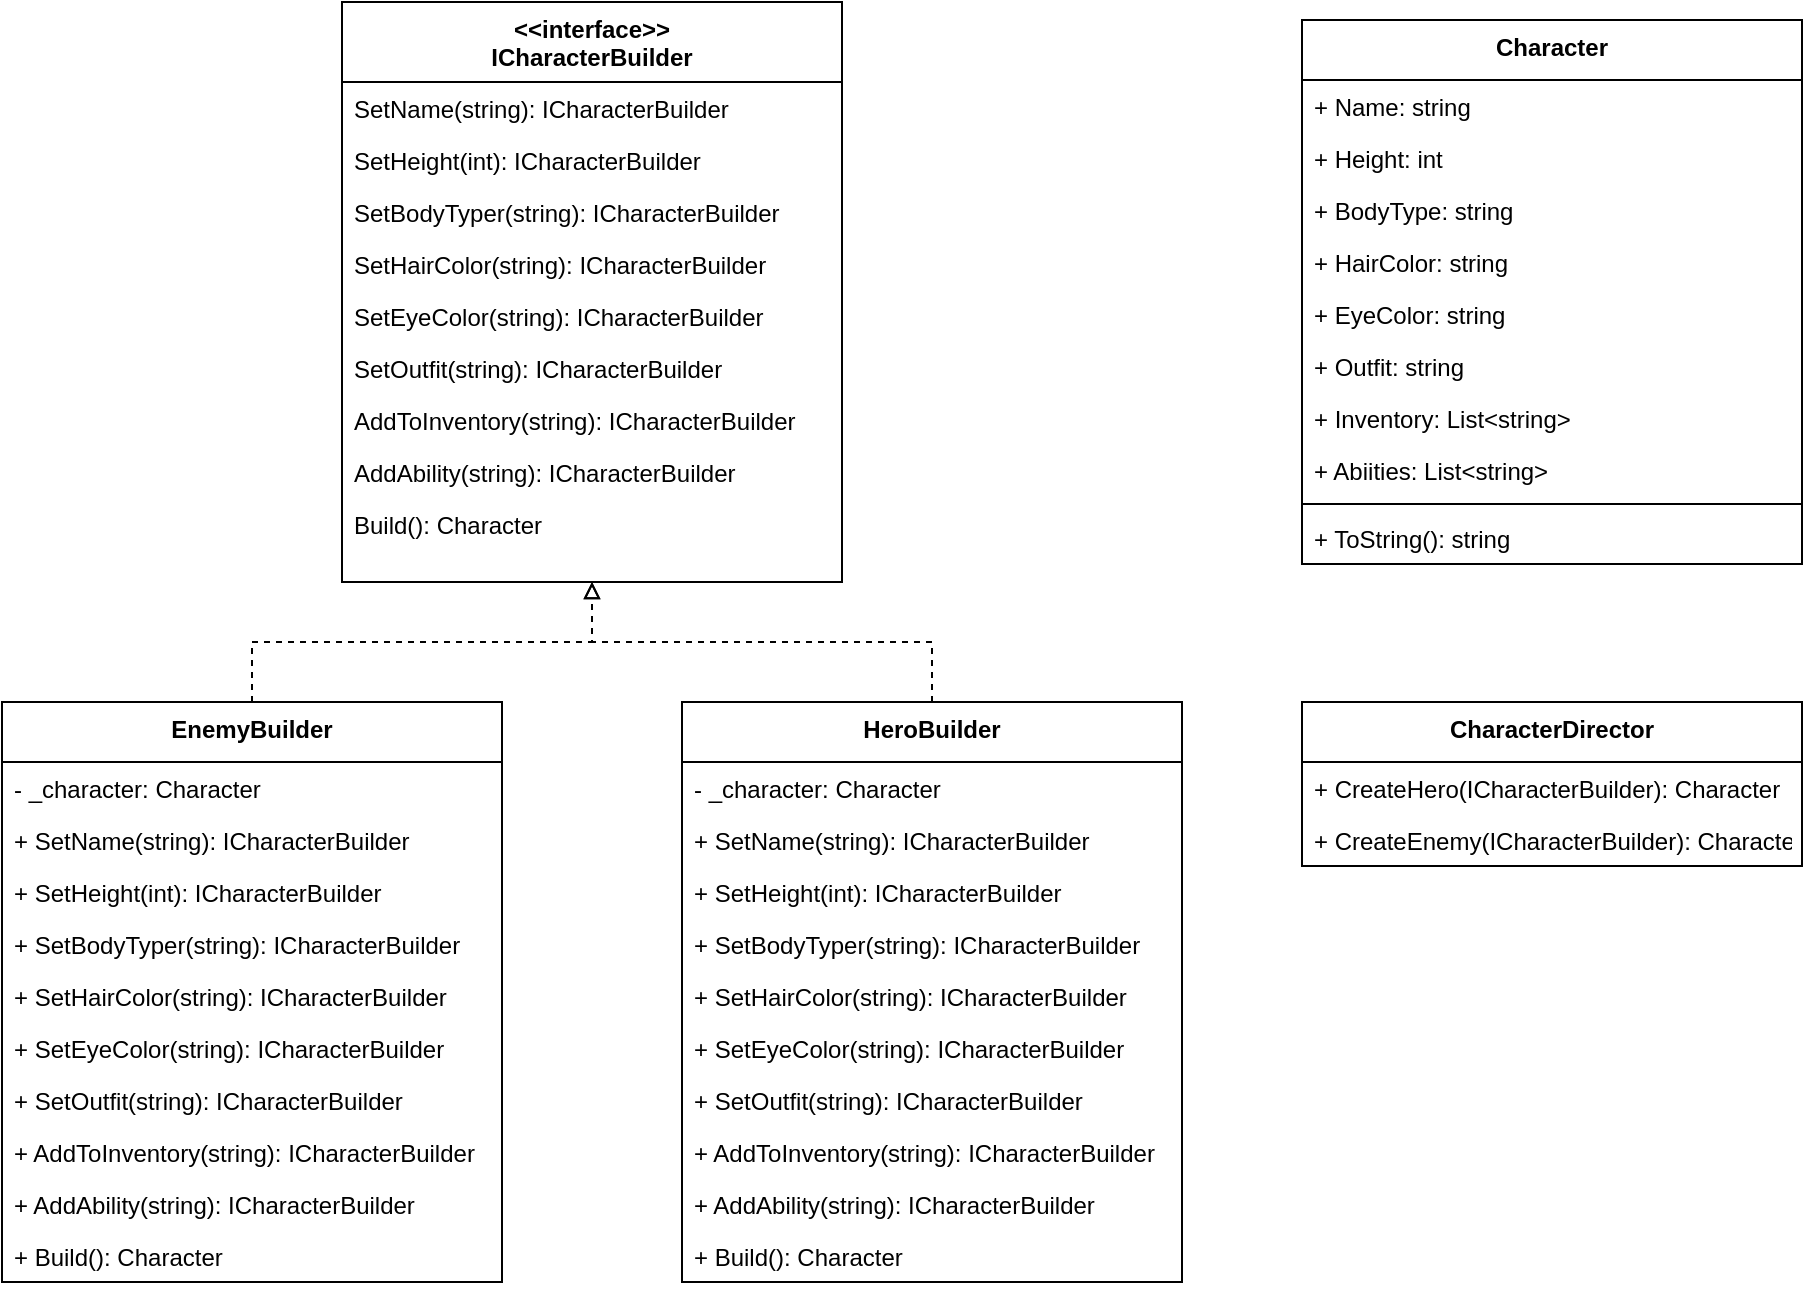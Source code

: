 <mxfile version="21.8.2" type="device">
  <diagram id="C5RBs43oDa-KdzZeNtuy" name="Page-1">
    <mxGraphModel dx="1382" dy="807" grid="1" gridSize="10" guides="1" tooltips="1" connect="1" arrows="1" fold="1" page="1" pageScale="1" pageWidth="1169" pageHeight="827" math="0" shadow="0">
      <root>
        <mxCell id="WIyWlLk6GJQsqaUBKTNV-0" />
        <mxCell id="WIyWlLk6GJQsqaUBKTNV-1" parent="WIyWlLk6GJQsqaUBKTNV-0" />
        <mxCell id="uCX6FpiUjtUnWDJhG4wa-60" value="&lt;&lt;interface&gt;&gt;&#xa;ICharacterBuilder" style="swimlane;fontStyle=1;align=center;verticalAlign=top;childLayout=stackLayout;horizontal=1;startSize=40;horizontalStack=0;resizeParent=1;resizeLast=0;collapsible=1;marginBottom=0;rounded=0;shadow=0;strokeWidth=1;" parent="WIyWlLk6GJQsqaUBKTNV-1" vertex="1">
          <mxGeometry x="230" y="10" width="250" height="290" as="geometry">
            <mxRectangle x="360" y="50" width="160" height="26" as="alternateBounds" />
          </mxGeometry>
        </mxCell>
        <mxCell id="Wbg-jjn7agbM3A0gnPCk-28" value="SetName(string): ICharacterBuilder" style="text;align=left;verticalAlign=top;spacingLeft=4;spacingRight=4;overflow=hidden;rotatable=0;points=[[0,0.5],[1,0.5]];portConstraint=eastwest;" parent="uCX6FpiUjtUnWDJhG4wa-60" vertex="1">
          <mxGeometry y="40" width="250" height="26" as="geometry" />
        </mxCell>
        <mxCell id="q9kXlA7exsx7Ltz34kK7-0" value="SetHeight(int): ICharacterBuilder" style="text;align=left;verticalAlign=top;spacingLeft=4;spacingRight=4;overflow=hidden;rotatable=0;points=[[0,0.5],[1,0.5]];portConstraint=eastwest;" vertex="1" parent="uCX6FpiUjtUnWDJhG4wa-60">
          <mxGeometry y="66" width="250" height="26" as="geometry" />
        </mxCell>
        <mxCell id="q9kXlA7exsx7Ltz34kK7-1" value="SetBodyTyper(string): ICharacterBuilder" style="text;align=left;verticalAlign=top;spacingLeft=4;spacingRight=4;overflow=hidden;rotatable=0;points=[[0,0.5],[1,0.5]];portConstraint=eastwest;" vertex="1" parent="uCX6FpiUjtUnWDJhG4wa-60">
          <mxGeometry y="92" width="250" height="26" as="geometry" />
        </mxCell>
        <mxCell id="q9kXlA7exsx7Ltz34kK7-2" value="SetHairColor(string): ICharacterBuilder" style="text;align=left;verticalAlign=top;spacingLeft=4;spacingRight=4;overflow=hidden;rotatable=0;points=[[0,0.5],[1,0.5]];portConstraint=eastwest;" vertex="1" parent="uCX6FpiUjtUnWDJhG4wa-60">
          <mxGeometry y="118" width="250" height="26" as="geometry" />
        </mxCell>
        <mxCell id="q9kXlA7exsx7Ltz34kK7-3" value="SetEyeColor(string): ICharacterBuilder" style="text;align=left;verticalAlign=top;spacingLeft=4;spacingRight=4;overflow=hidden;rotatable=0;points=[[0,0.5],[1,0.5]];portConstraint=eastwest;" vertex="1" parent="uCX6FpiUjtUnWDJhG4wa-60">
          <mxGeometry y="144" width="250" height="26" as="geometry" />
        </mxCell>
        <mxCell id="q9kXlA7exsx7Ltz34kK7-4" value="SetOutfit(string): ICharacterBuilder" style="text;align=left;verticalAlign=top;spacingLeft=4;spacingRight=4;overflow=hidden;rotatable=0;points=[[0,0.5],[1,0.5]];portConstraint=eastwest;" vertex="1" parent="uCX6FpiUjtUnWDJhG4wa-60">
          <mxGeometry y="170" width="250" height="26" as="geometry" />
        </mxCell>
        <mxCell id="q9kXlA7exsx7Ltz34kK7-5" value="AddToInventory(string): ICharacterBuilder" style="text;align=left;verticalAlign=top;spacingLeft=4;spacingRight=4;overflow=hidden;rotatable=0;points=[[0,0.5],[1,0.5]];portConstraint=eastwest;" vertex="1" parent="uCX6FpiUjtUnWDJhG4wa-60">
          <mxGeometry y="196" width="250" height="26" as="geometry" />
        </mxCell>
        <mxCell id="q9kXlA7exsx7Ltz34kK7-6" value="AddAbility(string): ICharacterBuilder" style="text;align=left;verticalAlign=top;spacingLeft=4;spacingRight=4;overflow=hidden;rotatable=0;points=[[0,0.5],[1,0.5]];portConstraint=eastwest;" vertex="1" parent="uCX6FpiUjtUnWDJhG4wa-60">
          <mxGeometry y="222" width="250" height="26" as="geometry" />
        </mxCell>
        <mxCell id="q9kXlA7exsx7Ltz34kK7-7" value="Build(): Character" style="text;align=left;verticalAlign=top;spacingLeft=4;spacingRight=4;overflow=hidden;rotatable=0;points=[[0,0.5],[1,0.5]];portConstraint=eastwest;" vertex="1" parent="uCX6FpiUjtUnWDJhG4wa-60">
          <mxGeometry y="248" width="250" height="26" as="geometry" />
        </mxCell>
        <mxCell id="q9kXlA7exsx7Ltz34kK7-41" style="edgeStyle=orthogonalEdgeStyle;rounded=0;orthogonalLoop=1;jettySize=auto;html=1;entryX=0.5;entryY=1;entryDx=0;entryDy=0;dashed=1;endArrow=block;endFill=0;" edge="1" parent="WIyWlLk6GJQsqaUBKTNV-1" source="q9kXlA7exsx7Ltz34kK7-18" target="uCX6FpiUjtUnWDJhG4wa-60">
          <mxGeometry relative="1" as="geometry" />
        </mxCell>
        <mxCell id="q9kXlA7exsx7Ltz34kK7-18" value="EnemyBuilder" style="swimlane;fontStyle=1;align=center;verticalAlign=top;childLayout=stackLayout;horizontal=1;startSize=30;horizontalStack=0;resizeParent=1;resizeLast=0;collapsible=1;marginBottom=0;rounded=0;shadow=0;strokeWidth=1;" vertex="1" parent="WIyWlLk6GJQsqaUBKTNV-1">
          <mxGeometry x="60" y="360" width="250" height="290" as="geometry">
            <mxRectangle x="360" y="50" width="160" height="26" as="alternateBounds" />
          </mxGeometry>
        </mxCell>
        <mxCell id="q9kXlA7exsx7Ltz34kK7-28" value="- _character: Character" style="text;align=left;verticalAlign=top;spacingLeft=4;spacingRight=4;overflow=hidden;rotatable=0;points=[[0,0.5],[1,0.5]];portConstraint=eastwest;" vertex="1" parent="q9kXlA7exsx7Ltz34kK7-18">
          <mxGeometry y="30" width="250" height="26" as="geometry" />
        </mxCell>
        <mxCell id="q9kXlA7exsx7Ltz34kK7-19" value="+ SetName(string): ICharacterBuilder" style="text;align=left;verticalAlign=top;spacingLeft=4;spacingRight=4;overflow=hidden;rotatable=0;points=[[0,0.5],[1,0.5]];portConstraint=eastwest;" vertex="1" parent="q9kXlA7exsx7Ltz34kK7-18">
          <mxGeometry y="56" width="250" height="26" as="geometry" />
        </mxCell>
        <mxCell id="q9kXlA7exsx7Ltz34kK7-20" value="+ SetHeight(int): ICharacterBuilder" style="text;align=left;verticalAlign=top;spacingLeft=4;spacingRight=4;overflow=hidden;rotatable=0;points=[[0,0.5],[1,0.5]];portConstraint=eastwest;" vertex="1" parent="q9kXlA7exsx7Ltz34kK7-18">
          <mxGeometry y="82" width="250" height="26" as="geometry" />
        </mxCell>
        <mxCell id="q9kXlA7exsx7Ltz34kK7-21" value="+ SetBodyTyper(string): ICharacterBuilder" style="text;align=left;verticalAlign=top;spacingLeft=4;spacingRight=4;overflow=hidden;rotatable=0;points=[[0,0.5],[1,0.5]];portConstraint=eastwest;" vertex="1" parent="q9kXlA7exsx7Ltz34kK7-18">
          <mxGeometry y="108" width="250" height="26" as="geometry" />
        </mxCell>
        <mxCell id="q9kXlA7exsx7Ltz34kK7-22" value="+ SetHairColor(string): ICharacterBuilder" style="text;align=left;verticalAlign=top;spacingLeft=4;spacingRight=4;overflow=hidden;rotatable=0;points=[[0,0.5],[1,0.5]];portConstraint=eastwest;" vertex="1" parent="q9kXlA7exsx7Ltz34kK7-18">
          <mxGeometry y="134" width="250" height="26" as="geometry" />
        </mxCell>
        <mxCell id="q9kXlA7exsx7Ltz34kK7-23" value="+ SetEyeColor(string): ICharacterBuilder" style="text;align=left;verticalAlign=top;spacingLeft=4;spacingRight=4;overflow=hidden;rotatable=0;points=[[0,0.5],[1,0.5]];portConstraint=eastwest;" vertex="1" parent="q9kXlA7exsx7Ltz34kK7-18">
          <mxGeometry y="160" width="250" height="26" as="geometry" />
        </mxCell>
        <mxCell id="q9kXlA7exsx7Ltz34kK7-24" value="+ SetOutfit(string): ICharacterBuilder" style="text;align=left;verticalAlign=top;spacingLeft=4;spacingRight=4;overflow=hidden;rotatable=0;points=[[0,0.5],[1,0.5]];portConstraint=eastwest;" vertex="1" parent="q9kXlA7exsx7Ltz34kK7-18">
          <mxGeometry y="186" width="250" height="26" as="geometry" />
        </mxCell>
        <mxCell id="q9kXlA7exsx7Ltz34kK7-25" value="+ AddToInventory(string): ICharacterBuilder" style="text;align=left;verticalAlign=top;spacingLeft=4;spacingRight=4;overflow=hidden;rotatable=0;points=[[0,0.5],[1,0.5]];portConstraint=eastwest;" vertex="1" parent="q9kXlA7exsx7Ltz34kK7-18">
          <mxGeometry y="212" width="250" height="26" as="geometry" />
        </mxCell>
        <mxCell id="q9kXlA7exsx7Ltz34kK7-26" value="+ AddAbility(string): ICharacterBuilder" style="text;align=left;verticalAlign=top;spacingLeft=4;spacingRight=4;overflow=hidden;rotatable=0;points=[[0,0.5],[1,0.5]];portConstraint=eastwest;" vertex="1" parent="q9kXlA7exsx7Ltz34kK7-18">
          <mxGeometry y="238" width="250" height="26" as="geometry" />
        </mxCell>
        <mxCell id="q9kXlA7exsx7Ltz34kK7-27" value="+ Build(): Character" style="text;align=left;verticalAlign=top;spacingLeft=4;spacingRight=4;overflow=hidden;rotatable=0;points=[[0,0.5],[1,0.5]];portConstraint=eastwest;" vertex="1" parent="q9kXlA7exsx7Ltz34kK7-18">
          <mxGeometry y="264" width="250" height="26" as="geometry" />
        </mxCell>
        <mxCell id="q9kXlA7exsx7Ltz34kK7-40" style="edgeStyle=orthogonalEdgeStyle;rounded=0;orthogonalLoop=1;jettySize=auto;html=1;entryX=0.5;entryY=1;entryDx=0;entryDy=0;endArrow=block;endFill=0;dashed=1;" edge="1" parent="WIyWlLk6GJQsqaUBKTNV-1" source="q9kXlA7exsx7Ltz34kK7-29" target="uCX6FpiUjtUnWDJhG4wa-60">
          <mxGeometry relative="1" as="geometry">
            <mxPoint x="350" y="330" as="targetPoint" />
          </mxGeometry>
        </mxCell>
        <mxCell id="q9kXlA7exsx7Ltz34kK7-29" value="HeroBuilder" style="swimlane;fontStyle=1;align=center;verticalAlign=top;childLayout=stackLayout;horizontal=1;startSize=30;horizontalStack=0;resizeParent=1;resizeLast=0;collapsible=1;marginBottom=0;rounded=0;shadow=0;strokeWidth=1;" vertex="1" parent="WIyWlLk6GJQsqaUBKTNV-1">
          <mxGeometry x="400" y="360" width="250" height="290" as="geometry">
            <mxRectangle x="360" y="50" width="160" height="26" as="alternateBounds" />
          </mxGeometry>
        </mxCell>
        <mxCell id="q9kXlA7exsx7Ltz34kK7-30" value="- _character: Character" style="text;align=left;verticalAlign=top;spacingLeft=4;spacingRight=4;overflow=hidden;rotatable=0;points=[[0,0.5],[1,0.5]];portConstraint=eastwest;" vertex="1" parent="q9kXlA7exsx7Ltz34kK7-29">
          <mxGeometry y="30" width="250" height="26" as="geometry" />
        </mxCell>
        <mxCell id="q9kXlA7exsx7Ltz34kK7-31" value="+ SetName(string): ICharacterBuilder" style="text;align=left;verticalAlign=top;spacingLeft=4;spacingRight=4;overflow=hidden;rotatable=0;points=[[0,0.5],[1,0.5]];portConstraint=eastwest;" vertex="1" parent="q9kXlA7exsx7Ltz34kK7-29">
          <mxGeometry y="56" width="250" height="26" as="geometry" />
        </mxCell>
        <mxCell id="q9kXlA7exsx7Ltz34kK7-32" value="+ SetHeight(int): ICharacterBuilder" style="text;align=left;verticalAlign=top;spacingLeft=4;spacingRight=4;overflow=hidden;rotatable=0;points=[[0,0.5],[1,0.5]];portConstraint=eastwest;" vertex="1" parent="q9kXlA7exsx7Ltz34kK7-29">
          <mxGeometry y="82" width="250" height="26" as="geometry" />
        </mxCell>
        <mxCell id="q9kXlA7exsx7Ltz34kK7-33" value="+ SetBodyTyper(string): ICharacterBuilder" style="text;align=left;verticalAlign=top;spacingLeft=4;spacingRight=4;overflow=hidden;rotatable=0;points=[[0,0.5],[1,0.5]];portConstraint=eastwest;" vertex="1" parent="q9kXlA7exsx7Ltz34kK7-29">
          <mxGeometry y="108" width="250" height="26" as="geometry" />
        </mxCell>
        <mxCell id="q9kXlA7exsx7Ltz34kK7-34" value="+ SetHairColor(string): ICharacterBuilder" style="text;align=left;verticalAlign=top;spacingLeft=4;spacingRight=4;overflow=hidden;rotatable=0;points=[[0,0.5],[1,0.5]];portConstraint=eastwest;" vertex="1" parent="q9kXlA7exsx7Ltz34kK7-29">
          <mxGeometry y="134" width="250" height="26" as="geometry" />
        </mxCell>
        <mxCell id="q9kXlA7exsx7Ltz34kK7-35" value="+ SetEyeColor(string): ICharacterBuilder" style="text;align=left;verticalAlign=top;spacingLeft=4;spacingRight=4;overflow=hidden;rotatable=0;points=[[0,0.5],[1,0.5]];portConstraint=eastwest;" vertex="1" parent="q9kXlA7exsx7Ltz34kK7-29">
          <mxGeometry y="160" width="250" height="26" as="geometry" />
        </mxCell>
        <mxCell id="q9kXlA7exsx7Ltz34kK7-36" value="+ SetOutfit(string): ICharacterBuilder" style="text;align=left;verticalAlign=top;spacingLeft=4;spacingRight=4;overflow=hidden;rotatable=0;points=[[0,0.5],[1,0.5]];portConstraint=eastwest;" vertex="1" parent="q9kXlA7exsx7Ltz34kK7-29">
          <mxGeometry y="186" width="250" height="26" as="geometry" />
        </mxCell>
        <mxCell id="q9kXlA7exsx7Ltz34kK7-37" value="+ AddToInventory(string): ICharacterBuilder" style="text;align=left;verticalAlign=top;spacingLeft=4;spacingRight=4;overflow=hidden;rotatable=0;points=[[0,0.5],[1,0.5]];portConstraint=eastwest;" vertex="1" parent="q9kXlA7exsx7Ltz34kK7-29">
          <mxGeometry y="212" width="250" height="26" as="geometry" />
        </mxCell>
        <mxCell id="q9kXlA7exsx7Ltz34kK7-38" value="+ AddAbility(string): ICharacterBuilder" style="text;align=left;verticalAlign=top;spacingLeft=4;spacingRight=4;overflow=hidden;rotatable=0;points=[[0,0.5],[1,0.5]];portConstraint=eastwest;" vertex="1" parent="q9kXlA7exsx7Ltz34kK7-29">
          <mxGeometry y="238" width="250" height="26" as="geometry" />
        </mxCell>
        <mxCell id="q9kXlA7exsx7Ltz34kK7-39" value="+ Build(): Character" style="text;align=left;verticalAlign=top;spacingLeft=4;spacingRight=4;overflow=hidden;rotatable=0;points=[[0,0.5],[1,0.5]];portConstraint=eastwest;" vertex="1" parent="q9kXlA7exsx7Ltz34kK7-29">
          <mxGeometry y="264" width="250" height="26" as="geometry" />
        </mxCell>
        <mxCell id="q9kXlA7exsx7Ltz34kK7-42" value="Character" style="swimlane;fontStyle=1;align=center;verticalAlign=top;childLayout=stackLayout;horizontal=1;startSize=30;horizontalStack=0;resizeParent=1;resizeLast=0;collapsible=1;marginBottom=0;rounded=0;shadow=0;strokeWidth=1;" vertex="1" parent="WIyWlLk6GJQsqaUBKTNV-1">
          <mxGeometry x="710" y="19" width="250" height="272" as="geometry">
            <mxRectangle x="360" y="50" width="160" height="26" as="alternateBounds" />
          </mxGeometry>
        </mxCell>
        <mxCell id="q9kXlA7exsx7Ltz34kK7-52" value="+ Name: string" style="text;align=left;verticalAlign=top;spacingLeft=4;spacingRight=4;overflow=hidden;rotatable=0;points=[[0,0.5],[1,0.5]];portConstraint=eastwest;" vertex="1" parent="q9kXlA7exsx7Ltz34kK7-42">
          <mxGeometry y="30" width="250" height="26" as="geometry" />
        </mxCell>
        <mxCell id="q9kXlA7exsx7Ltz34kK7-53" value="+ Height: int" style="text;align=left;verticalAlign=top;spacingLeft=4;spacingRight=4;overflow=hidden;rotatable=0;points=[[0,0.5],[1,0.5]];portConstraint=eastwest;" vertex="1" parent="q9kXlA7exsx7Ltz34kK7-42">
          <mxGeometry y="56" width="250" height="26" as="geometry" />
        </mxCell>
        <mxCell id="q9kXlA7exsx7Ltz34kK7-54" value="+ BodyType: string" style="text;align=left;verticalAlign=top;spacingLeft=4;spacingRight=4;overflow=hidden;rotatable=0;points=[[0,0.5],[1,0.5]];portConstraint=eastwest;" vertex="1" parent="q9kXlA7exsx7Ltz34kK7-42">
          <mxGeometry y="82" width="250" height="26" as="geometry" />
        </mxCell>
        <mxCell id="q9kXlA7exsx7Ltz34kK7-55" value="+ HairColor: string" style="text;align=left;verticalAlign=top;spacingLeft=4;spacingRight=4;overflow=hidden;rotatable=0;points=[[0,0.5],[1,0.5]];portConstraint=eastwest;" vertex="1" parent="q9kXlA7exsx7Ltz34kK7-42">
          <mxGeometry y="108" width="250" height="26" as="geometry" />
        </mxCell>
        <mxCell id="q9kXlA7exsx7Ltz34kK7-56" value="+ EyeColor: string" style="text;align=left;verticalAlign=top;spacingLeft=4;spacingRight=4;overflow=hidden;rotatable=0;points=[[0,0.5],[1,0.5]];portConstraint=eastwest;" vertex="1" parent="q9kXlA7exsx7Ltz34kK7-42">
          <mxGeometry y="134" width="250" height="26" as="geometry" />
        </mxCell>
        <mxCell id="q9kXlA7exsx7Ltz34kK7-57" value="+ Outfit: string" style="text;align=left;verticalAlign=top;spacingLeft=4;spacingRight=4;overflow=hidden;rotatable=0;points=[[0,0.5],[1,0.5]];portConstraint=eastwest;" vertex="1" parent="q9kXlA7exsx7Ltz34kK7-42">
          <mxGeometry y="160" width="250" height="26" as="geometry" />
        </mxCell>
        <mxCell id="q9kXlA7exsx7Ltz34kK7-58" value="+ Inventory: List&lt;string&gt;" style="text;align=left;verticalAlign=top;spacingLeft=4;spacingRight=4;overflow=hidden;rotatable=0;points=[[0,0.5],[1,0.5]];portConstraint=eastwest;" vertex="1" parent="q9kXlA7exsx7Ltz34kK7-42">
          <mxGeometry y="186" width="250" height="26" as="geometry" />
        </mxCell>
        <mxCell id="q9kXlA7exsx7Ltz34kK7-59" value="+ Abiities: List&lt;string&gt;" style="text;align=left;verticalAlign=top;spacingLeft=4;spacingRight=4;overflow=hidden;rotatable=0;points=[[0,0.5],[1,0.5]];portConstraint=eastwest;" vertex="1" parent="q9kXlA7exsx7Ltz34kK7-42">
          <mxGeometry y="212" width="250" height="26" as="geometry" />
        </mxCell>
        <mxCell id="q9kXlA7exsx7Ltz34kK7-66" value="" style="line;html=1;strokeWidth=1;align=left;verticalAlign=middle;spacingTop=-1;spacingLeft=3;spacingRight=3;rotatable=0;labelPosition=right;points=[];portConstraint=eastwest;" vertex="1" parent="q9kXlA7exsx7Ltz34kK7-42">
          <mxGeometry y="238" width="250" height="8" as="geometry" />
        </mxCell>
        <mxCell id="q9kXlA7exsx7Ltz34kK7-67" value="+ ToString(): string" style="text;align=left;verticalAlign=top;spacingLeft=4;spacingRight=4;overflow=hidden;rotatable=0;points=[[0,0.5],[1,0.5]];portConstraint=eastwest;" vertex="1" parent="q9kXlA7exsx7Ltz34kK7-42">
          <mxGeometry y="246" width="250" height="26" as="geometry" />
        </mxCell>
        <mxCell id="q9kXlA7exsx7Ltz34kK7-68" value="CharacterDirector" style="swimlane;fontStyle=1;align=center;verticalAlign=top;childLayout=stackLayout;horizontal=1;startSize=30;horizontalStack=0;resizeParent=1;resizeLast=0;collapsible=1;marginBottom=0;rounded=0;shadow=0;strokeWidth=1;" vertex="1" parent="WIyWlLk6GJQsqaUBKTNV-1">
          <mxGeometry x="710" y="360" width="250" height="82" as="geometry">
            <mxRectangle x="360" y="50" width="160" height="26" as="alternateBounds" />
          </mxGeometry>
        </mxCell>
        <mxCell id="q9kXlA7exsx7Ltz34kK7-69" value="+ CreateHero(ICharacterBuilder): Character" style="text;align=left;verticalAlign=top;spacingLeft=4;spacingRight=4;overflow=hidden;rotatable=0;points=[[0,0.5],[1,0.5]];portConstraint=eastwest;" vertex="1" parent="q9kXlA7exsx7Ltz34kK7-68">
          <mxGeometry y="30" width="250" height="26" as="geometry" />
        </mxCell>
        <mxCell id="q9kXlA7exsx7Ltz34kK7-79" value="+ CreateEnemy(ICharacterBuilder): Character" style="text;align=left;verticalAlign=top;spacingLeft=4;spacingRight=4;overflow=hidden;rotatable=0;points=[[0,0.5],[1,0.5]];portConstraint=eastwest;" vertex="1" parent="q9kXlA7exsx7Ltz34kK7-68">
          <mxGeometry y="56" width="250" height="26" as="geometry" />
        </mxCell>
      </root>
    </mxGraphModel>
  </diagram>
</mxfile>
